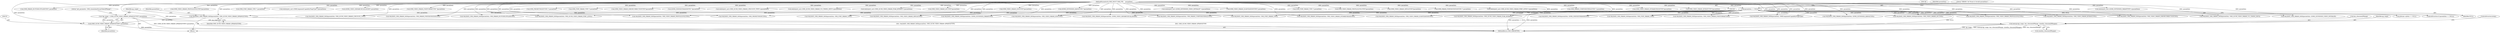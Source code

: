 digraph "0_Android_560ccdb509a7b86186fac0fce1b25bd9a3e6a6e8_5@pointer" {
"1000791" [label="(Call,memcpy(qp_range, &m_sSessionQPRange, sizeof(m_sSessionQPRange)))"];
"1000784" [label="(Call,*qp_range = (OMX_QCOM_VIDEO_PARAM_QPRANGETYPE*) paramData)"];
"1000786" [label="(Call,(OMX_QCOM_VIDEO_PARAM_QPRANGETYPE*) paramData)"];
"1000780" [label="(Call,VALIDATE_OMX_PARAM_DATA(paramData, OMX_QCOM_VIDEO_PARAM_QPRANGETYPE))"];
"1000138" [label="(Call,paramData == NULL)"];
"1000109" [label="(MethodParameterIn,OMX_INOUT OMX_PTR     paramData)"];
"1000781" [label="(Identifier,paramData)"];
"1000586" [label="(Call,(OMX_VIDEO_PARAM_PROFILELEVELTYPE*)paramData)"];
"1000649" [label="(Call,VALIDATE_OMX_PARAM_DATA(paramData, OMX_PARAM_COMPONENTROLETYPE))"];
"1001134" [label="(Call,VALIDATE_OMX_PARAM_DATA(paramData, OMX_QCOM_VIDEO_PARAM_LTRCOUNT_TYPE))"];
"1001162" [label="(Call,reinterpret_cast<QOMX_EXTNINDEX_PARAMTYPE*>(paramData))"];
"1001166" [label="(Call,pParam->pData == NULL)"];
"1000620" [label="(Call,VALIDATE_OMX_PARAM_DATA(paramData, OMX_PORT_PARAM_TYPE))"];
"1000109" [label="(MethodParameterIn,OMX_INOUT OMX_PTR     paramData)"];
"1000791" [label="(Call,memcpy(qp_range, &m_sSessionQPRange, sizeof(m_sSessionQPRange)))"];
"1000784" [label="(Call,*qp_range = (OMX_QCOM_VIDEO_PARAM_QPRANGETYPE*) paramData)"];
"1000792" [label="(Identifier,qp_range)"];
"1000714" [label="(Call,(OMX_PARAM_BUFFERSUPPLIERTYPE*) paramData)"];
"1000139" [label="(Identifier,paramData)"];
"1001291" [label="(Call,VALIDATE_OMX_PARAM_DATA(paramData, QOMX_VIDEO_HIERARCHICALLAYERS))"];
"1000544" [label="(Call,VALIDATE_OMX_PARAM_DATA(paramData, OMX_VIDEO_PARAM_PROFILELEVELTYPE))"];
"1000550" [label="(Call,(OMX_VIDEO_PARAM_PROFILELEVELTYPE*)paramData)"];
"1000926" [label="(Call,VALIDATE_OMX_PARAM_DATA(paramData, QOMX_INDEXEXTRADATATYPE))"];
"1000305" [label="(Call,(OMX_PORT_PARAM_TYPE *) paramData)"];
"1000138" [label="(Call,paramData == NULL)"];
"1000797" [label="(ControlStructure,break;)"];
"1000779" [label="(Block,)"];
"1000873" [label="(Call,reinterpret_cast<OMXComponentCapabilityFlagsType*>(paramData))"];
"1001297" [label="(Call,(QOMX_VIDEO_HIERARCHICALLAYERS*) paramData)"];
"1000708" [label="(Call,VALIDATE_OMX_PARAM_DATA(paramData, OMX_PARAM_BUFFERSUPPLIERTYPE))"];
"1000137" [label="(ControlStructure,if (paramData == NULL))"];
"1001444" [label="(MethodReturn,OMX_ERRORTYPE)"];
"1000580" [label="(Call,VALIDATE_OMX_PARAM_DATA(paramData, OMX_VIDEO_PARAM_PROFILELEVELTYPE))"];
"1000325" [label="(Call,(OMX_VIDEO_PARAM_PORTFORMATTYPE *)paramData)"];
"1001154" [label="(Call,VALIDATE_OMX_PARAM_DATA(paramData, QOMX_EXTNINDEX_PARAMTYPE))"];
"1000785" [label="(Identifier,qp_range)"];
"1000790" [label="(Literal,\"get_parameter: OMX_QcomIndexParamVideoQPRange\")"];
"1001381" [label="(Call,VALIDATE_OMX_PARAM_DATA(paramData, OMX_QCOM_VIDEO_PARAM_PEAK_BITRATE))"];
"1000780" [label="(Call,VALIDATE_OMX_PARAM_DATA(paramData, OMX_QCOM_VIDEO_PARAM_QPRANGETYPE))"];
"1000319" [label="(Call,VALIDATE_OMX_PARAM_DATA(paramData, OMX_VIDEO_PARAM_PORTFORMATTYPE))"];
"1000484" [label="(Call,VALIDATE_OMX_PARAM_DATA(paramData, OMX_VIDEO_PARAM_AVCTYPE))"];
"1000694" [label="(Call,(OMX_PRIORITYMGMTTYPE *) paramData)"];
"1000606" [label="(Call,(OMX_PORT_PARAM_TYPE *) paramData)"];
"1000806" [label="(Call,(OMX_VIDEO_PARAM_ERRORCORRECTIONTYPE*)paramData)"];
"1000934" [label="(Call,(QOMX_INDEXEXTRADATATYPE *)paramData)"];
"1001142" [label="(Call,reinterpret_cast<OMX_QCOM_VIDEO_PARAM_LTRCOUNT_TYPE*>(paramData))"];
"1001353" [label="(Call,reinterpret_cast<OMX_QCOM_VIDEO_PARAM_VUI_TIMING_INFO*>(paramData))"];
"1001388" [label="(Call,reinterpret_cast<OMX_QCOM_VIDEO_PARAM_PEAK_BITRATE*>(paramData))"];
"1000490" [label="(Call,(OMX_VIDEO_PARAM_AVCTYPE*)paramData)"];
"1000793" [label="(Call,&m_sSessionQPRange)"];
"1000782" [label="(Identifier,OMX_QCOM_VIDEO_PARAM_QPRANGETYPE)"];
"1001346" [label="(Call,VALIDATE_OMX_PARAM_DATA(paramData, OMX_QCOM_VIDEO_PARAM_VUI_TIMING_INFO))"];
"1000795" [label="(Call,sizeof(m_sSessionQPRange))"];
"1000153" [label="(Call,VALIDATE_OMX_PARAM_DATA(paramData, OMX_PARAM_PORTDEFINITIONTYPE))"];
"1001311" [label="(Call,VALIDATE_OMX_PARAM_DATA(paramData, OMX_QCOM_VIDEO_PARAM_PERF_LEVEL))"];
"1000786" [label="(Call,(OMX_QCOM_VIDEO_PARAM_QPRANGETYPE*) paramData)"];
"1000688" [label="(Call,VALIDATE_OMX_PARAM_DATA(paramData, OMX_PRIORITYMGMTTYPE))"];
"1000470" [label="(Call,(OMX_VIDEO_PARAM_H263TYPE*)paramData)"];
"1000444" [label="(Call,VALIDATE_OMX_PARAM_DATA(paramData, OMX_VIDEO_PARAM_MPEG4TYPE))"];
"1001071" [label="(Call,(QOMX_EXTNINDEX_RANGETYPE *)paramData)"];
"1000464" [label="(Call,VALIDATE_OMX_PARAM_DATA(paramData, OMX_VIDEO_PARAM_H263TYPE))"];
"1000600" [label="(Call,VALIDATE_OMX_PARAM_DATA(paramData, OMX_PORT_PARAM_TYPE))"];
"1000299" [label="(Call,VALIDATE_OMX_PARAM_DATA(paramData, OMX_PORT_PARAM_TYPE))"];
"1000867" [label="(Call,VALIDATE_OMX_PARAM_DATA(paramData, OMXComponentCapabilityFlagsType))"];
"1001063" [label="(Call,VALIDATE_OMX_PARAM_DATA(paramData, QOMX_EXTNINDEX_RANGETYPE))"];
"1001422" [label="(Call,reinterpret_cast<QOMX_EXTNINDEX_VIDEO_INITIALQP *>(paramData))"];
"1000766" [label="(Call,(OMX_VIDEO_PARAM_QUANTIZATIONTYPE*) paramData)"];
"1000408" [label="(Call,VALIDATE_OMX_PARAM_DATA(paramData, OMX_VIDEO_PARAM_BITRATETYPE))"];
"1000800" [label="(Call,VALIDATE_OMX_PARAM_DATA(paramData, OMX_VIDEO_PARAM_ERRORCORRECTIONTYPE))"];
"1000143" [label="(Literal,\"ERROR: Get Param in Invalid paramData\")"];
"1000626" [label="(Call,(OMX_PORT_PARAM_TYPE *) paramData)"];
"1000140" [label="(Identifier,NULL)"];
"1001416" [label="(Call,VALIDATE_OMX_PARAM_DATA(paramData, QOMX_EXTNINDEX_VIDEO_INITIALQP))"];
"1000450" [label="(Call,(OMX_VIDEO_PARAM_MPEG4TYPE*)paramData)"];
"1000159" [label="(Call,(OMX_PARAM_PORTDEFINITIONTYPE *) paramData)"];
"1001318" [label="(Call,reinterpret_cast<OMX_QCOM_VIDEO_PARAM_PERF_LEVEL*>(paramData))"];
"1000835" [label="(Call,VALIDATE_OMX_PARAM_DATA(paramData, OMX_VIDEO_PARAM_INTRAREFRESHTYPE))"];
"1000655" [label="(Call,(OMX_PARAM_COMPONENTROLETYPE *) paramData)"];
"1000760" [label="(Call,VALIDATE_OMX_PARAM_DATA(paramData, OMX_VIDEO_PARAM_QUANTIZATIONTYPE))"];
"1000788" [label="(Identifier,paramData)"];
"1000841" [label="(Call,(OMX_VIDEO_PARAM_INTRAREFRESHTYPE*)paramData)"];
"1000414" [label="(Call,(OMX_VIDEO_PARAM_BITRATETYPE*)paramData)"];
"1000791" -> "1000779"  [label="AST: "];
"1000791" -> "1000795"  [label="CFG: "];
"1000792" -> "1000791"  [label="AST: "];
"1000793" -> "1000791"  [label="AST: "];
"1000795" -> "1000791"  [label="AST: "];
"1000797" -> "1000791"  [label="CFG: "];
"1000791" -> "1001444"  [label="DDG: qp_range"];
"1000791" -> "1001444"  [label="DDG: memcpy(qp_range, &m_sSessionQPRange, sizeof(m_sSessionQPRange))"];
"1000791" -> "1001444"  [label="DDG: &m_sSessionQPRange"];
"1000784" -> "1000791"  [label="DDG: qp_range"];
"1000784" -> "1000779"  [label="AST: "];
"1000784" -> "1000786"  [label="CFG: "];
"1000785" -> "1000784"  [label="AST: "];
"1000786" -> "1000784"  [label="AST: "];
"1000790" -> "1000784"  [label="CFG: "];
"1000784" -> "1001444"  [label="DDG: (OMX_QCOM_VIDEO_PARAM_QPRANGETYPE*) paramData"];
"1000786" -> "1000784"  [label="DDG: paramData"];
"1000786" -> "1000788"  [label="CFG: "];
"1000787" -> "1000786"  [label="AST: "];
"1000788" -> "1000786"  [label="AST: "];
"1000786" -> "1001444"  [label="DDG: paramData"];
"1000780" -> "1000786"  [label="DDG: paramData"];
"1000109" -> "1000786"  [label="DDG: paramData"];
"1000780" -> "1000779"  [label="AST: "];
"1000780" -> "1000782"  [label="CFG: "];
"1000781" -> "1000780"  [label="AST: "];
"1000782" -> "1000780"  [label="AST: "];
"1000785" -> "1000780"  [label="CFG: "];
"1000780" -> "1001444"  [label="DDG: VALIDATE_OMX_PARAM_DATA(paramData, OMX_QCOM_VIDEO_PARAM_QPRANGETYPE)"];
"1000780" -> "1001444"  [label="DDG: OMX_QCOM_VIDEO_PARAM_QPRANGETYPE"];
"1000138" -> "1000780"  [label="DDG: paramData"];
"1000109" -> "1000780"  [label="DDG: paramData"];
"1000138" -> "1000137"  [label="AST: "];
"1000138" -> "1000140"  [label="CFG: "];
"1000139" -> "1000138"  [label="AST: "];
"1000140" -> "1000138"  [label="AST: "];
"1000143" -> "1000138"  [label="CFG: "];
"1000148" -> "1000138"  [label="CFG: "];
"1000138" -> "1001444"  [label="DDG: paramData"];
"1000138" -> "1001444"  [label="DDG: NULL"];
"1000138" -> "1001444"  [label="DDG: paramData == NULL"];
"1000109" -> "1000138"  [label="DDG: paramData"];
"1000138" -> "1000153"  [label="DDG: paramData"];
"1000138" -> "1000299"  [label="DDG: paramData"];
"1000138" -> "1000319"  [label="DDG: paramData"];
"1000138" -> "1000408"  [label="DDG: paramData"];
"1000138" -> "1000444"  [label="DDG: paramData"];
"1000138" -> "1000464"  [label="DDG: paramData"];
"1000138" -> "1000484"  [label="DDG: paramData"];
"1000138" -> "1000544"  [label="DDG: paramData"];
"1000138" -> "1000580"  [label="DDG: paramData"];
"1000138" -> "1000600"  [label="DDG: paramData"];
"1000138" -> "1000620"  [label="DDG: paramData"];
"1000138" -> "1000649"  [label="DDG: paramData"];
"1000138" -> "1000688"  [label="DDG: paramData"];
"1000138" -> "1000708"  [label="DDG: paramData"];
"1000138" -> "1000760"  [label="DDG: paramData"];
"1000138" -> "1000800"  [label="DDG: paramData"];
"1000138" -> "1000835"  [label="DDG: paramData"];
"1000138" -> "1000867"  [label="DDG: paramData"];
"1000138" -> "1000926"  [label="DDG: paramData"];
"1000138" -> "1001063"  [label="DDG: paramData"];
"1000138" -> "1001134"  [label="DDG: paramData"];
"1000138" -> "1001154"  [label="DDG: paramData"];
"1000138" -> "1001166"  [label="DDG: NULL"];
"1000138" -> "1001291"  [label="DDG: paramData"];
"1000138" -> "1001311"  [label="DDG: paramData"];
"1000138" -> "1001346"  [label="DDG: paramData"];
"1000138" -> "1001381"  [label="DDG: paramData"];
"1000138" -> "1001416"  [label="DDG: paramData"];
"1000109" -> "1000106"  [label="AST: "];
"1000109" -> "1001444"  [label="DDG: paramData"];
"1000109" -> "1000153"  [label="DDG: paramData"];
"1000109" -> "1000159"  [label="DDG: paramData"];
"1000109" -> "1000299"  [label="DDG: paramData"];
"1000109" -> "1000305"  [label="DDG: paramData"];
"1000109" -> "1000319"  [label="DDG: paramData"];
"1000109" -> "1000325"  [label="DDG: paramData"];
"1000109" -> "1000408"  [label="DDG: paramData"];
"1000109" -> "1000414"  [label="DDG: paramData"];
"1000109" -> "1000444"  [label="DDG: paramData"];
"1000109" -> "1000450"  [label="DDG: paramData"];
"1000109" -> "1000464"  [label="DDG: paramData"];
"1000109" -> "1000470"  [label="DDG: paramData"];
"1000109" -> "1000484"  [label="DDG: paramData"];
"1000109" -> "1000490"  [label="DDG: paramData"];
"1000109" -> "1000544"  [label="DDG: paramData"];
"1000109" -> "1000550"  [label="DDG: paramData"];
"1000109" -> "1000580"  [label="DDG: paramData"];
"1000109" -> "1000586"  [label="DDG: paramData"];
"1000109" -> "1000600"  [label="DDG: paramData"];
"1000109" -> "1000606"  [label="DDG: paramData"];
"1000109" -> "1000620"  [label="DDG: paramData"];
"1000109" -> "1000626"  [label="DDG: paramData"];
"1000109" -> "1000649"  [label="DDG: paramData"];
"1000109" -> "1000655"  [label="DDG: paramData"];
"1000109" -> "1000688"  [label="DDG: paramData"];
"1000109" -> "1000694"  [label="DDG: paramData"];
"1000109" -> "1000708"  [label="DDG: paramData"];
"1000109" -> "1000714"  [label="DDG: paramData"];
"1000109" -> "1000760"  [label="DDG: paramData"];
"1000109" -> "1000766"  [label="DDG: paramData"];
"1000109" -> "1000800"  [label="DDG: paramData"];
"1000109" -> "1000806"  [label="DDG: paramData"];
"1000109" -> "1000835"  [label="DDG: paramData"];
"1000109" -> "1000841"  [label="DDG: paramData"];
"1000109" -> "1000867"  [label="DDG: paramData"];
"1000109" -> "1000873"  [label="DDG: paramData"];
"1000109" -> "1000926"  [label="DDG: paramData"];
"1000109" -> "1000934"  [label="DDG: paramData"];
"1000109" -> "1001063"  [label="DDG: paramData"];
"1000109" -> "1001071"  [label="DDG: paramData"];
"1000109" -> "1001134"  [label="DDG: paramData"];
"1000109" -> "1001142"  [label="DDG: paramData"];
"1000109" -> "1001154"  [label="DDG: paramData"];
"1000109" -> "1001162"  [label="DDG: paramData"];
"1000109" -> "1001291"  [label="DDG: paramData"];
"1000109" -> "1001297"  [label="DDG: paramData"];
"1000109" -> "1001311"  [label="DDG: paramData"];
"1000109" -> "1001318"  [label="DDG: paramData"];
"1000109" -> "1001346"  [label="DDG: paramData"];
"1000109" -> "1001353"  [label="DDG: paramData"];
"1000109" -> "1001381"  [label="DDG: paramData"];
"1000109" -> "1001388"  [label="DDG: paramData"];
"1000109" -> "1001416"  [label="DDG: paramData"];
"1000109" -> "1001422"  [label="DDG: paramData"];
}
